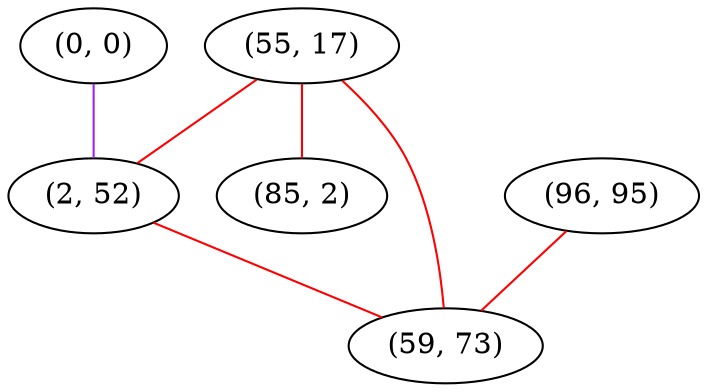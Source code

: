 graph "" {
"(0, 0)";
"(55, 17)";
"(85, 2)";
"(2, 52)";
"(96, 95)";
"(59, 73)";
"(0, 0)" -- "(2, 52)"  [color=purple, key=0, weight=4];
"(55, 17)" -- "(59, 73)"  [color=red, key=0, weight=1];
"(55, 17)" -- "(85, 2)"  [color=red, key=0, weight=1];
"(55, 17)" -- "(2, 52)"  [color=red, key=0, weight=1];
"(2, 52)" -- "(59, 73)"  [color=red, key=0, weight=1];
"(96, 95)" -- "(59, 73)"  [color=red, key=0, weight=1];
}
